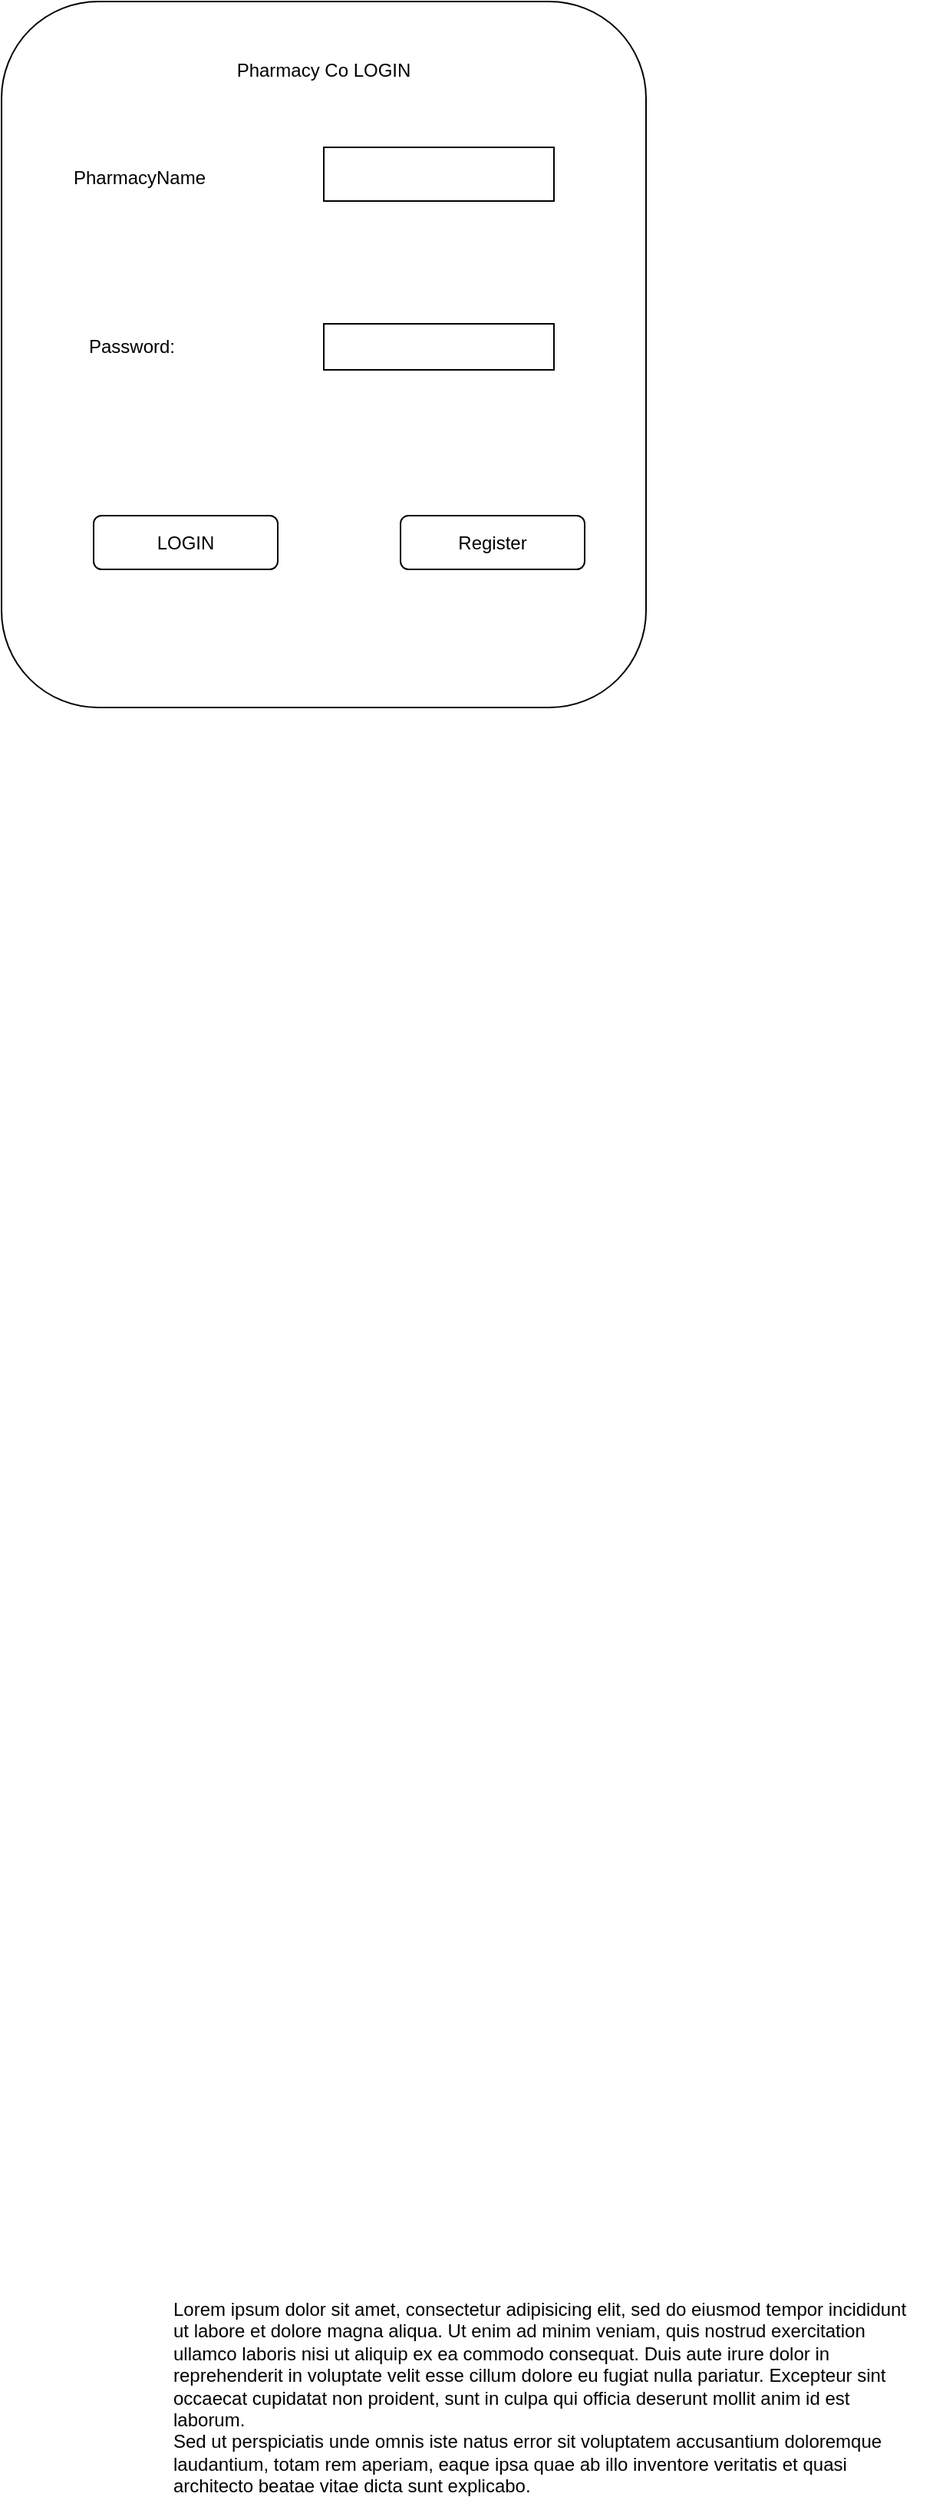 <mxfile version="21.2.8" type="device">
  <diagram name="Page-1" id="2cc2dc42-3aac-f2a9-1cec-7a8b7cbee084">
    <mxGraphModel dx="780" dy="1394" grid="1" gridSize="10" guides="1" tooltips="1" connect="1" arrows="1" fold="1" page="1" pageScale="1" pageWidth="1100" pageHeight="850" background="none" math="0" shadow="0">
      <root>
        <mxCell id="0" />
        <mxCell id="1" parent="0" />
        <mxCell id="HQzWvRo_yw34zYKtN92w-1" value="" style="rounded=1;whiteSpace=wrap;html=1;" parent="1" vertex="1">
          <mxGeometry x="190" y="-790" width="420" height="460" as="geometry" />
        </mxCell>
        <mxCell id="7026571954dc6520-36" value="Lorem ipsum dolor sit amet, consectetur adipisicing elit, sed do eiusmod tempor incididunt ut labore et dolore magna aliqua. Ut enim ad minim veniam, quis nostrud exercitation ullamco laboris nisi ut aliquip ex ea commodo consequat. Duis aute irure dolor in reprehenderit in voluptate velit esse cillum dolore eu fugiat nulla pariatur. Excepteur sint occaecat cupidatat non proident, sunt in culpa qui officia deserunt mollit anim id est laborum.&lt;br&gt;Sed ut perspiciatis unde omnis iste natus error sit voluptatem accusantium doloremque laudantium, totam rem aperiam, eaque ipsa quae ab illo inventore veritatis et quasi architecto beatae vitae dicta sunt explicabo.&amp;nbsp;" style="text;spacingTop=-5;whiteSpace=wrap;html=1;align=left;fontSize=12;fontFamily=Helvetica;fillColor=none;strokeColor=none;rounded=0;shadow=1;labelBackgroundColor=none;" parent="1" vertex="1">
          <mxGeometry x="300" y="705" width="490" height="125" as="geometry" />
        </mxCell>
        <mxCell id="HQzWvRo_yw34zYKtN92w-2" value="Pharmacy Co LOGIN" style="text;html=1;strokeColor=none;fillColor=none;align=center;verticalAlign=middle;whiteSpace=wrap;rounded=0;" parent="1" vertex="1">
          <mxGeometry x="335" y="-780" width="130" height="70" as="geometry" />
        </mxCell>
        <mxCell id="HQzWvRo_yw34zYKtN92w-3" value="PharmacyName" style="text;html=1;strokeColor=none;fillColor=none;align=center;verticalAlign=middle;whiteSpace=wrap;rounded=0;" parent="1" vertex="1">
          <mxGeometry x="220" y="-690" width="120" height="30" as="geometry" />
        </mxCell>
        <mxCell id="HQzWvRo_yw34zYKtN92w-4" value="Password:" style="text;html=1;strokeColor=none;fillColor=none;align=center;verticalAlign=middle;whiteSpace=wrap;rounded=0;" parent="1" vertex="1">
          <mxGeometry x="220" y="-580" width="110" height="30" as="geometry" />
        </mxCell>
        <mxCell id="HQzWvRo_yw34zYKtN92w-5" value="" style="rounded=0;whiteSpace=wrap;html=1;" parent="1" vertex="1">
          <mxGeometry x="400" y="-695" width="150" height="35" as="geometry" />
        </mxCell>
        <mxCell id="HQzWvRo_yw34zYKtN92w-6" value="" style="rounded=0;whiteSpace=wrap;html=1;" parent="1" vertex="1">
          <mxGeometry x="400" y="-580" width="150" height="30" as="geometry" />
        </mxCell>
        <mxCell id="HQzWvRo_yw34zYKtN92w-7" value="LOGIN" style="rounded=1;whiteSpace=wrap;html=1;" parent="1" vertex="1">
          <mxGeometry x="250" y="-455" width="120" height="35" as="geometry" />
        </mxCell>
        <mxCell id="HQzWvRo_yw34zYKtN92w-8" value="Register" style="rounded=1;whiteSpace=wrap;html=1;" parent="1" vertex="1">
          <mxGeometry x="450" y="-455" width="120" height="35" as="geometry" />
        </mxCell>
      </root>
    </mxGraphModel>
  </diagram>
</mxfile>
